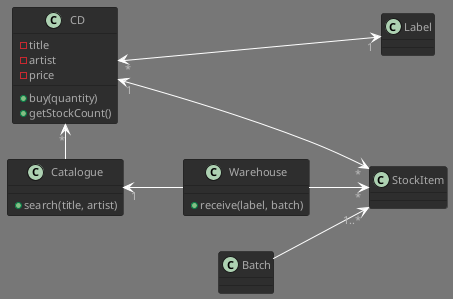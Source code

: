 @startuml

!theme reddress-darkorange

class Catalogue {
    + search(title, artist)
}

class Warehouse {
    + receive(label, batch)
}

class CD {
    - title
    - artist
    - price
    + buy(quantity)
    + getStockCount()
}

class StockItem
class Batch
class Label

left to right direction

Catalogue "1" <-down- Warehouse
Catalogue --left--> "*" CD
StockItem "*" <-down-> "1" CD
Warehouse --> "*" StockItem
CD "*" <---> "1" Label
Batch --> "1..*" StockItem


@enduml
